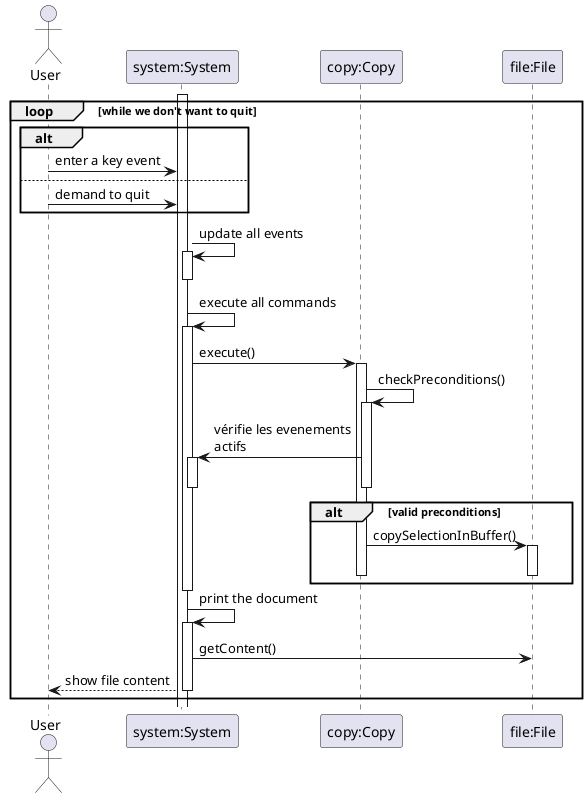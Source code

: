 @startuml

actor User as U
participant "system:System" as S
participant "copy:Copy" as C
participant "file:File" as F
activate S

loop while we don't want to quit

alt
U -> S : enter a key event
else
U -> S : demand to quit
end

S -> S : update all events
activate S
deactivate S

S -> S : execute all commands
activate S

S -> C : execute()
activate C
C -> C : checkPreconditions()
activate C
C -> S : vérifie les evenements \nactifs
activate S
deactivate S

deactivate C
alt valid preconditions
C -> F : copySelectionInBuffer()
activate F
deactivate F

deactivate C

end
deactivate S

S -> S : print the document
activate S

S -> F : getContent()

S --> U : show file content
deactivate S

end

@enduml
